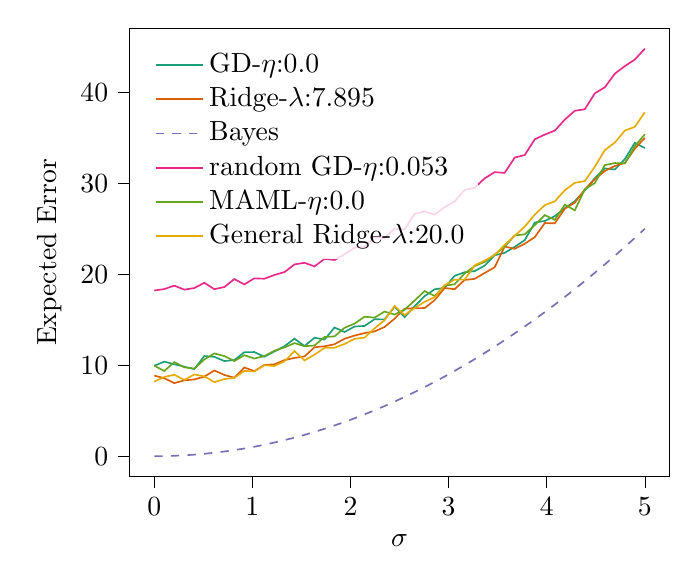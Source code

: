 % This file was created with tikzplotlib v0.10.1.
\begin{tikzpicture}

\definecolor{chocolate217952}{RGB}{217,95,2}
\definecolor{darkcyan27158119}{RGB}{27,158,119}
\definecolor{darkgray176}{RGB}{176,176,176}
\definecolor{deeppink23141138}{RGB}{231,41,138}
\definecolor{lightslategray117112179}{RGB}{117,112,179}
\definecolor{olivedrab10216630}{RGB}{102,166,30}
\definecolor{orange2301712}{RGB}{230,171,2}

\begin{axis}[
legend cell align={left},
legend style={
  fill opacity=0.8,
  draw opacity=1,
  text opacity=1,
  at={(0.03,0.97)},
  anchor=north west,
  draw=none
},
tick align=outside,
tick pos=left,
x grid style={darkgray176},
xlabel={\(\displaystyle \sigma\)},
xmin=-0.25, xmax=5.25,
xtick style={color=black},
y grid style={darkgray176},
ylabel={Expected Error},
ymin=-2.24, ymax=47.031,
ytick style={color=black}
]
\addplot [semithick, darkcyan27158119]
table {%
0 9.939
0.102 10.389
0.204 10.099
0.306 9.836
0.408 9.573
0.51 11.005
0.612 10.917
0.714 10.455
0.816 10.561
0.918 11.433
1.02 11.44
1.122 10.925
1.224 11.507
1.327 12.085
1.429 12.908
1.531 12.104
1.633 13.013
1.735 12.813
1.837 14.141
1.939 13.642
2.041 14.248
2.143 14.313
2.245 15.052
2.347 15.025
2.449 16.426
2.551 15.276
2.653 16.469
2.755 17.583
2.857 18.337
2.959 18.504
3.061 19.822
3.163 20.208
3.265 20.331
3.367 20.944
3.469 22.071
3.571 22.343
3.673 23.006
3.776 23.743
3.878 25.675
3.98 25.849
4.082 26.38
4.184 27.247
4.286 28.026
4.388 29.2
4.49 30.556
4.592 31.624
4.694 31.508
4.796 32.655
4.898 34.446
5 33.853
};
\addlegendentry{GD-$\eta$:0.0}
\addplot [semithick, chocolate217952]
table {%
0 8.857
0.102 8.566
0.204 8.027
0.306 8.331
0.408 8.432
0.51 8.742
0.612 9.421
0.714 8.924
0.816 8.62
0.918 9.74
1.02 9.347
1.122 10.022
1.224 10.095
1.327 10.555
1.429 10.796
1.531 10.965
1.633 11.965
1.735 12.079
1.837 12.299
1.939 12.902
2.041 13.255
2.143 13.525
2.245 13.707
2.347 14.2
2.449 15.108
2.551 16.199
2.653 16.27
2.755 16.276
2.857 17.14
2.959 18.481
3.061 18.349
3.163 19.371
3.265 19.482
3.367 20.129
3.469 20.758
3.571 23.042
3.673 22.787
3.776 23.348
3.878 24.071
3.98 25.62
4.082 25.592
4.184 27.198
4.286 27.861
4.388 29.298
4.49 30.446
4.592 31.336
4.694 31.897
4.796 32.229
4.898 33.798
5 34.974
};
\addlegendentry{Ridge-$\lambda$:7.895}
\addplot [semithick, lightslategray117112179, dashed]
table {%
0 0
0.102 0.01
0.204 0.042
0.306 0.094
0.408 0.167
0.51 0.26
0.612 0.375
0.714 0.51
0.816 0.666
0.918 0.843
1.02 1.041
1.122 1.26
1.224 1.499
1.327 1.759
1.429 2.04
1.531 2.342
1.633 2.665
1.735 3.009
1.837 3.373
1.939 3.758
2.041 4.164
2.143 4.591
2.245 5.039
2.347 5.507
2.449 5.996
2.551 6.506
2.653 7.037
2.755 7.589
2.857 8.162
2.959 8.755
3.061 9.369
3.163 10.004
3.265 10.66
3.367 11.337
3.469 12.034
3.571 12.752
3.673 13.492
3.776 14.252
3.878 15.032
3.98 15.834
4.082 16.656
4.184 17.499
4.286 18.364
4.388 19.248
4.49 20.154
4.592 21.081
4.694 22.028
4.796 22.996
4.898 23.985
5 24.995
};
\addlegendentry{Bayes}
\addplot [semithick, deeppink23141138]
table {%
0 18.205
0.102 18.364
0.204 18.743
0.306 18.302
0.408 18.476
0.51 19.054
0.612 18.352
0.714 18.588
0.816 19.461
0.918 18.879
1.02 19.543
1.122 19.499
1.224 19.913
1.327 20.228
1.429 21.076
1.531 21.251
1.633 20.854
1.735 21.687
1.837 21.559
1.939 22.192
2.041 22.906
2.143 23.008
2.245 24.055
2.347 23.978
2.449 25.004
2.551 24.922
2.653 26.62
2.755 26.888
2.857 26.54
2.959 27.371
3.061 28.001
3.163 29.256
3.265 29.504
3.367 30.53
3.469 31.212
3.571 31.131
3.673 32.813
3.776 33.097
3.878 34.828
3.98 35.342
4.082 35.778
4.184 36.982
4.286 37.961
4.388 38.126
4.49 39.876
4.592 40.537
4.694 42.035
4.796 42.87
4.898 43.588
5 44.791
};
\addlegendentry{random GD-$\eta$:0.053}
\addplot [semithick, olivedrab10216630]
table {%
0 9.949
0.102 9.36
0.204 10.336
0.306 9.764
0.408 9.614
0.51 10.629
0.612 11.291
0.714 11.002
0.816 10.456
0.918 11.093
1.02 10.732
1.122 11.0
1.224 11.587
1.327 11.947
1.429 12.426
1.531 12.085
1.633 12.161
1.735 13.096
1.837 13.162
1.939 14.108
2.041 14.566
2.143 15.327
2.245 15.224
2.347 15.893
2.449 15.562
2.551 16.095
2.653 17.096
2.755 18.143
2.857 17.61
2.959 18.731
3.061 18.896
3.163 20.078
3.265 20.888
3.367 21.349
3.469 22.149
3.571 23.007
3.673 24.256
3.776 24.381
3.878 25.397
3.98 26.49
4.082 25.972
4.184 27.641
4.286 27.019
4.388 29.335
4.49 30.02
4.592 31.994
4.694 32.214
4.796 32.173
4.898 34.076
5 35.373
};
\addlegendentry{MAML-$\eta$:0.0}
\addplot [semithick, orange2301712]
table {%
0 8.194
0.102 8.705
0.204 8.95
0.306 8.377
0.408 8.978
0.51 8.778
0.612 8.136
0.714 8.475
0.816 8.605
0.918 9.367
1.02 9.307
1.122 9.991
1.224 9.911
1.327 10.428
1.429 11.546
1.531 10.52
1.633 11.159
1.735 11.901
1.837 11.918
1.939 12.329
2.041 12.898
2.143 13.03
2.245 14.04
2.347 14.943
2.449 16.504
2.551 15.513
2.653 16.272
2.755 16.962
2.857 17.466
2.959 18.783
3.061 19.403
3.163 19.407
3.265 20.965
3.367 21.49
3.469 22.114
3.571 23.217
3.673 24.222
3.776 25.23
3.878 26.547
3.98 27.585
4.082 28.01
4.184 29.226
4.286 30.036
4.388 30.237
4.49 31.805
4.592 33.631
4.694 34.467
4.796 35.776
4.898 36.198
5 37.798
};
\addlegendentry{General Ridge-$\lambda$:20.0}
\end{axis}

\end{tikzpicture}
